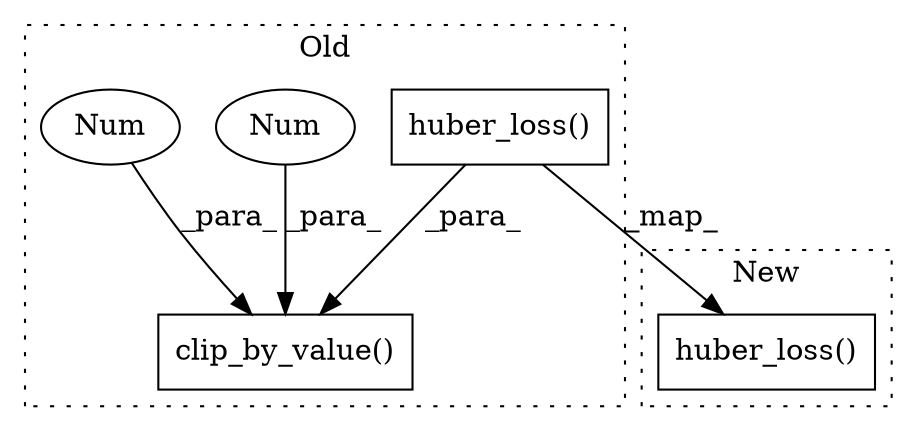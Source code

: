 digraph G {
subgraph cluster0 {
1 [label="huber_loss()" a="75" s="7482,7609" l="62,77" shape="box"];
3 [label="clip_by_value()" a="75" s="7465,7730" l="17,14" shape="box"];
4 [label="Num" a="76" s="7725" l="2" shape="ellipse"];
5 [label="Num" a="76" s="7729" l="1" shape="ellipse"];
label = "Old";
style="dotted";
}
subgraph cluster1 {
2 [label="huber_loss()" a="75" s="8544,8590" l="21,78" shape="box"];
label = "New";
style="dotted";
}
1 -> 2 [label="_map_"];
1 -> 3 [label="_para_"];
4 -> 3 [label="_para_"];
5 -> 3 [label="_para_"];
}